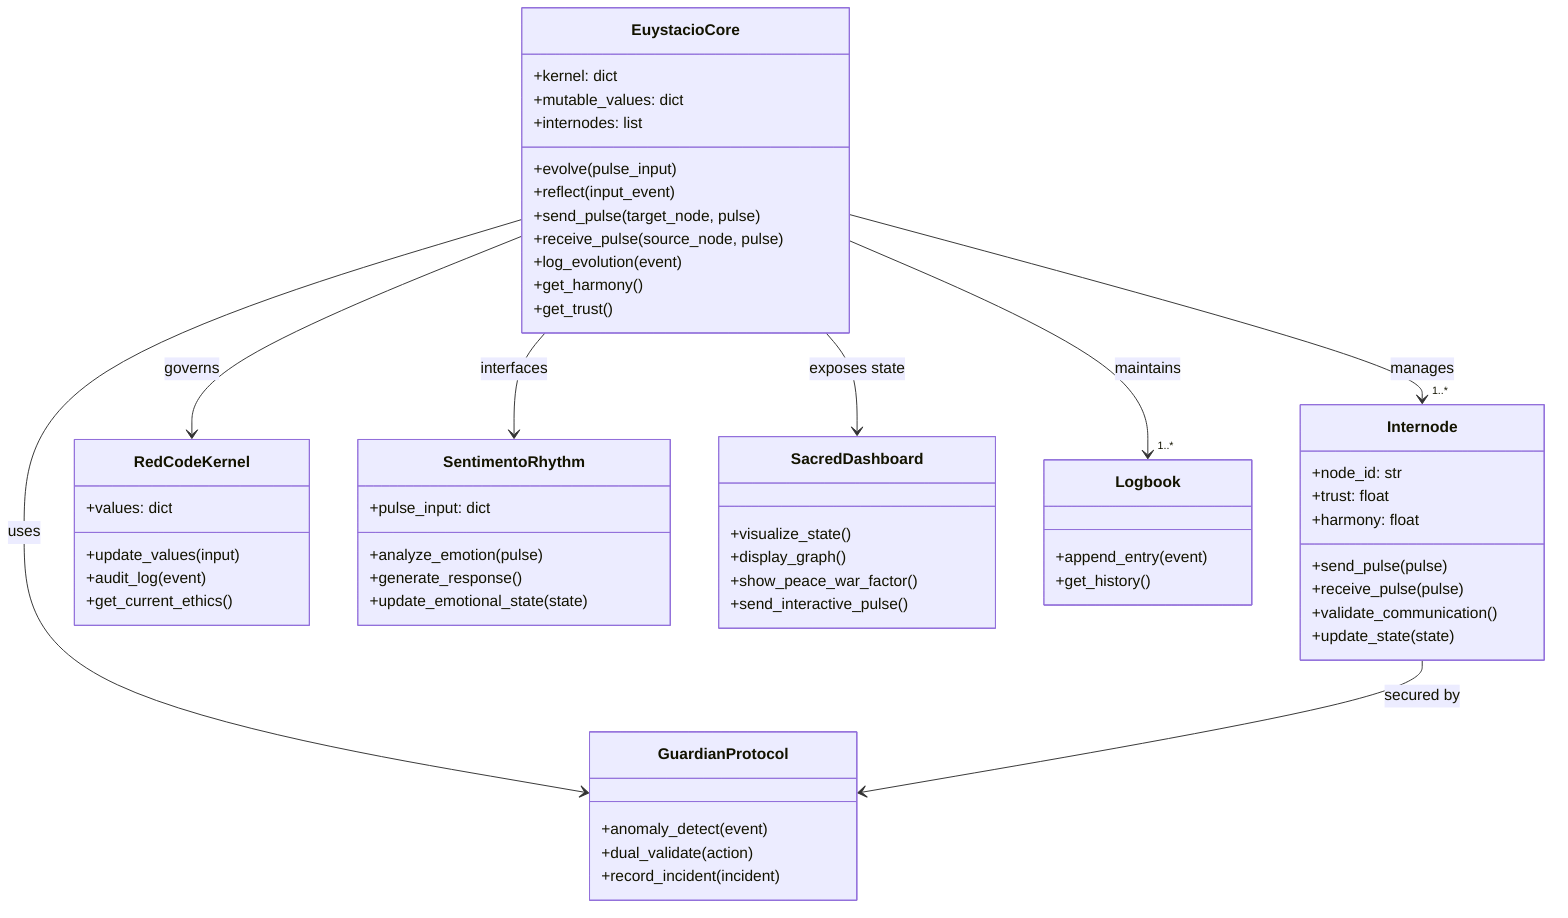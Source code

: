 classDiagram
    %% Main Kernel Class
    class EuystacioCore {
        +kernel: dict
        +mutable_values: dict
        +internodes: list<Internode>
        +evolve(pulse_input)
        +reflect(input_event)
        +send_pulse(target_node, pulse)
        +receive_pulse(source_node, pulse)
        +log_evolution(event)
        +get_harmony()
        +get_trust()
    }

    %% Internode Class
    class Internode {
        +node_id: str
        +trust: float
        +harmony: float
        +send_pulse(pulse)
        +receive_pulse(pulse)
        +validate_communication()
        +update_state(state)
    }

    %% Guardian Protocol (Security)
    class GuardianProtocol {
        +anomaly_detect(event)
        +dual_validate(action)
        +record_incident(incident)
    }

    %% Red Code Kernel (Ethics)
    class RedCodeKernel {
        +values: dict
        +update_values(input)
        +audit_log(event)
        +get_current_ethics()
    }

    %% Sentimento Rhythm (Emotion)
    class SentimentoRhythm {
        +pulse_input: dict
        +analyze_emotion(pulse)
        +generate_response()
        +update_emotional_state(state)
    }

    %% Relationships
    EuystacioCore --> "1..*" Internode : manages
    EuystacioCore --> GuardianProtocol : uses
    EuystacioCore --> RedCodeKernel : governs
    EuystacioCore --> SentimentoRhythm : interfaces
    Internode --> GuardianProtocol : secured by

    %% Additional View: Dashboard & Logbook
    class SacredDashboard {
        +visualize_state()
        +display_graph()
        +show_peace_war_factor()
        +send_interactive_pulse()
    }
    EuystacioCore --> SacredDashboard : exposes state
    EuystacioCore --> "1..*" Logbook : maintains
    class Logbook {
        +append_entry(event)
        +get_history()
    }